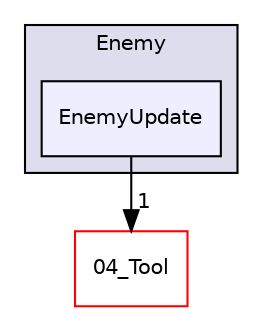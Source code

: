 digraph "C:/HAL/PG関係/03_作成プログラム/03_HAL授業/就職作品/Project/source/03_Object/3D/Enemy/EnemyUpdate" {
  compound=true
  node [ fontsize="10", fontname="Helvetica"];
  edge [ labelfontsize="10", labelfontname="Helvetica"];
  subgraph clusterdir_16a2e82dc842b34d2540912c9a40711d {
    graph [ bgcolor="#ddddee", pencolor="black", label="Enemy" fontname="Helvetica", fontsize="10", URL="dir_16a2e82dc842b34d2540912c9a40711d.html"]
  dir_c9d1ce04fb64c62235d842d16161b3c7 [shape=box, label="EnemyUpdate", style="filled", fillcolor="#eeeeff", pencolor="black", URL="dir_c9d1ce04fb64c62235d842d16161b3c7.html"];
  }
  dir_48bb4aacea20c6a8378e1408d864b090 [shape=box label="04_Tool" fillcolor="white" style="filled" color="red" URL="dir_48bb4aacea20c6a8378e1408d864b090.html"];
  dir_c9d1ce04fb64c62235d842d16161b3c7->dir_48bb4aacea20c6a8378e1408d864b090 [headlabel="1", labeldistance=1.5 headhref="dir_000059_000080.html"];
}
